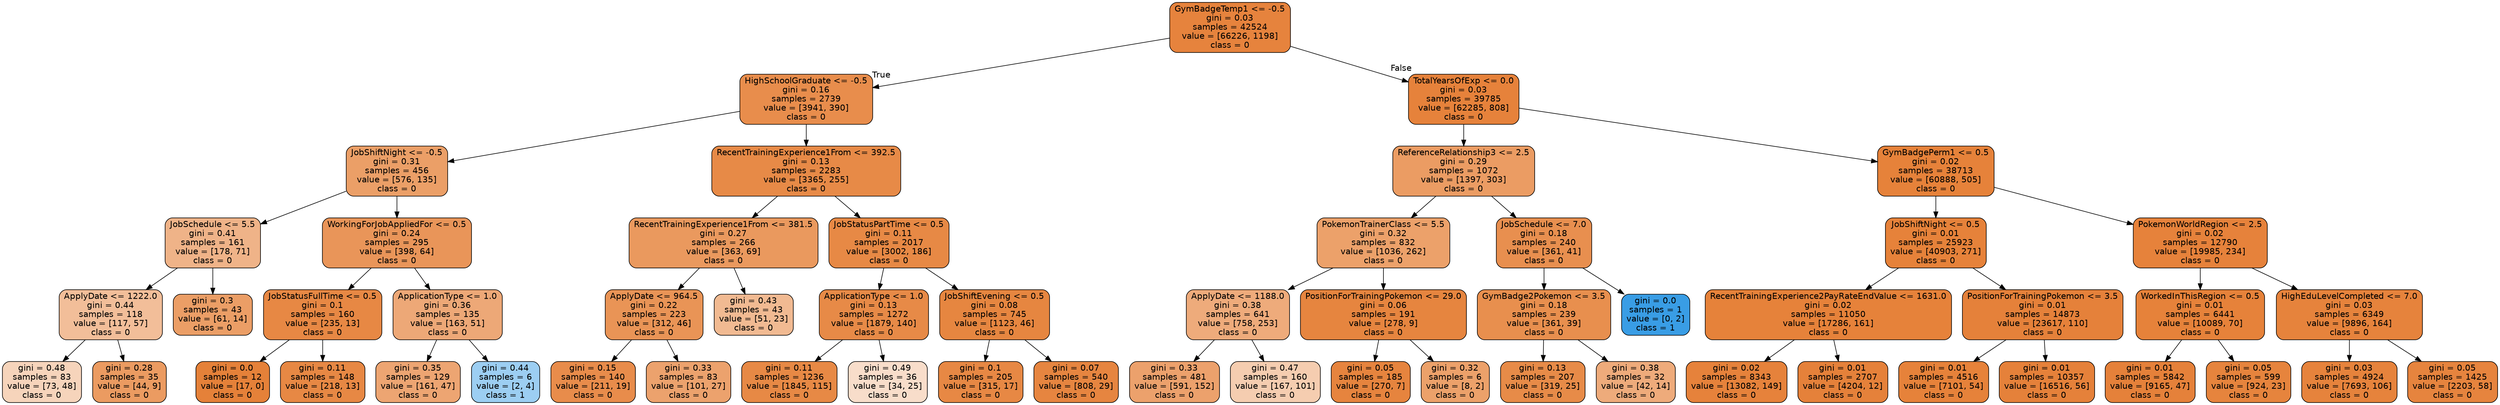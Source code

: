 digraph Tree {
node [shape=box, style="filled, rounded", color="black", fontname=helvetica] ;
edge [fontname=helvetica] ;
0 [label="GymBadgeTemp1 <= -0.5\ngini = 0.03\nsamples = 42524\nvalue = [66226, 1198]\nclass = 0", fillcolor="#e58139fa"] ;
1 [label="HighSchoolGraduate <= -0.5\ngini = 0.16\nsamples = 2739\nvalue = [3941, 390]\nclass = 0", fillcolor="#e58139e6"] ;
0 -> 1 [labeldistance=2.5, labelangle=45, headlabel="True"] ;
2 [label="JobShiftNight <= -0.5\ngini = 0.31\nsamples = 456\nvalue = [576, 135]\nclass = 0", fillcolor="#e58139c3"] ;
1 -> 2 ;
3 [label="JobSchedule <= 5.5\ngini = 0.41\nsamples = 161\nvalue = [178, 71]\nclass = 0", fillcolor="#e5813999"] ;
2 -> 3 ;
4 [label="ApplyDate <= 1222.0\ngini = 0.44\nsamples = 118\nvalue = [117, 57]\nclass = 0", fillcolor="#e5813983"] ;
3 -> 4 ;
5 [label="gini = 0.48\nsamples = 83\nvalue = [73, 48]\nclass = 0", fillcolor="#e5813957"] ;
4 -> 5 ;
6 [label="gini = 0.28\nsamples = 35\nvalue = [44, 9]\nclass = 0", fillcolor="#e58139cb"] ;
4 -> 6 ;
7 [label="gini = 0.3\nsamples = 43\nvalue = [61, 14]\nclass = 0", fillcolor="#e58139c4"] ;
3 -> 7 ;
8 [label="WorkingForJobAppliedFor <= 0.5\ngini = 0.24\nsamples = 295\nvalue = [398, 64]\nclass = 0", fillcolor="#e58139d6"] ;
2 -> 8 ;
9 [label="JobStatusFullTime <= 0.5\ngini = 0.1\nsamples = 160\nvalue = [235, 13]\nclass = 0", fillcolor="#e58139f1"] ;
8 -> 9 ;
10 [label="gini = 0.0\nsamples = 12\nvalue = [17, 0]\nclass = 0", fillcolor="#e58139ff"] ;
9 -> 10 ;
11 [label="gini = 0.11\nsamples = 148\nvalue = [218, 13]\nclass = 0", fillcolor="#e58139f0"] ;
9 -> 11 ;
12 [label="ApplicationType <= 1.0\ngini = 0.36\nsamples = 135\nvalue = [163, 51]\nclass = 0", fillcolor="#e58139af"] ;
8 -> 12 ;
13 [label="gini = 0.35\nsamples = 129\nvalue = [161, 47]\nclass = 0", fillcolor="#e58139b5"] ;
12 -> 13 ;
14 [label="gini = 0.44\nsamples = 6\nvalue = [2, 4]\nclass = 1", fillcolor="#399de57f"] ;
12 -> 14 ;
15 [label="RecentTrainingExperience1From <= 392.5\ngini = 0.13\nsamples = 2283\nvalue = [3365, 255]\nclass = 0", fillcolor="#e58139ec"] ;
1 -> 15 ;
16 [label="RecentTrainingExperience1From <= 381.5\ngini = 0.27\nsamples = 266\nvalue = [363, 69]\nclass = 0", fillcolor="#e58139cf"] ;
15 -> 16 ;
17 [label="ApplyDate <= 964.5\ngini = 0.22\nsamples = 223\nvalue = [312, 46]\nclass = 0", fillcolor="#e58139d9"] ;
16 -> 17 ;
18 [label="gini = 0.15\nsamples = 140\nvalue = [211, 19]\nclass = 0", fillcolor="#e58139e8"] ;
17 -> 18 ;
19 [label="gini = 0.33\nsamples = 83\nvalue = [101, 27]\nclass = 0", fillcolor="#e58139bb"] ;
17 -> 19 ;
20 [label="gini = 0.43\nsamples = 43\nvalue = [51, 23]\nclass = 0", fillcolor="#e581398c"] ;
16 -> 20 ;
21 [label="JobStatusPartTime <= 0.5\ngini = 0.11\nsamples = 2017\nvalue = [3002, 186]\nclass = 0", fillcolor="#e58139ef"] ;
15 -> 21 ;
22 [label="ApplicationType <= 1.0\ngini = 0.13\nsamples = 1272\nvalue = [1879, 140]\nclass = 0", fillcolor="#e58139ec"] ;
21 -> 22 ;
23 [label="gini = 0.11\nsamples = 1236\nvalue = [1845, 115]\nclass = 0", fillcolor="#e58139ef"] ;
22 -> 23 ;
24 [label="gini = 0.49\nsamples = 36\nvalue = [34, 25]\nclass = 0", fillcolor="#e5813944"] ;
22 -> 24 ;
25 [label="JobShiftEvening <= 0.5\ngini = 0.08\nsamples = 745\nvalue = [1123, 46]\nclass = 0", fillcolor="#e58139f5"] ;
21 -> 25 ;
26 [label="gini = 0.1\nsamples = 205\nvalue = [315, 17]\nclass = 0", fillcolor="#e58139f1"] ;
25 -> 26 ;
27 [label="gini = 0.07\nsamples = 540\nvalue = [808, 29]\nclass = 0", fillcolor="#e58139f6"] ;
25 -> 27 ;
28 [label="TotalYearsOfExp <= 0.0\ngini = 0.03\nsamples = 39785\nvalue = [62285, 808]\nclass = 0", fillcolor="#e58139fc"] ;
0 -> 28 [labeldistance=2.5, labelangle=-45, headlabel="False"] ;
29 [label="ReferenceRelationship3 <= 2.5\ngini = 0.29\nsamples = 1072\nvalue = [1397, 303]\nclass = 0", fillcolor="#e58139c8"] ;
28 -> 29 ;
30 [label="PokemonTrainerClass <= 5.5\ngini = 0.32\nsamples = 832\nvalue = [1036, 262]\nclass = 0", fillcolor="#e58139bf"] ;
29 -> 30 ;
31 [label="ApplyDate <= 1188.0\ngini = 0.38\nsamples = 641\nvalue = [758, 253]\nclass = 0", fillcolor="#e58139aa"] ;
30 -> 31 ;
32 [label="gini = 0.33\nsamples = 481\nvalue = [591, 152]\nclass = 0", fillcolor="#e58139bd"] ;
31 -> 32 ;
33 [label="gini = 0.47\nsamples = 160\nvalue = [167, 101]\nclass = 0", fillcolor="#e5813965"] ;
31 -> 33 ;
34 [label="PositionForTrainingPokemon <= 29.0\ngini = 0.06\nsamples = 191\nvalue = [278, 9]\nclass = 0", fillcolor="#e58139f7"] ;
30 -> 34 ;
35 [label="gini = 0.05\nsamples = 185\nvalue = [270, 7]\nclass = 0", fillcolor="#e58139f8"] ;
34 -> 35 ;
36 [label="gini = 0.32\nsamples = 6\nvalue = [8, 2]\nclass = 0", fillcolor="#e58139bf"] ;
34 -> 36 ;
37 [label="JobSchedule <= 7.0\ngini = 0.18\nsamples = 240\nvalue = [361, 41]\nclass = 0", fillcolor="#e58139e2"] ;
29 -> 37 ;
38 [label="GymBadge2Pokemon <= 3.5\ngini = 0.18\nsamples = 239\nvalue = [361, 39]\nclass = 0", fillcolor="#e58139e3"] ;
37 -> 38 ;
39 [label="gini = 0.13\nsamples = 207\nvalue = [319, 25]\nclass = 0", fillcolor="#e58139eb"] ;
38 -> 39 ;
40 [label="gini = 0.38\nsamples = 32\nvalue = [42, 14]\nclass = 0", fillcolor="#e58139aa"] ;
38 -> 40 ;
41 [label="gini = 0.0\nsamples = 1\nvalue = [0, 2]\nclass = 1", fillcolor="#399de5ff"] ;
37 -> 41 ;
42 [label="GymBadgePerm1 <= 0.5\ngini = 0.02\nsamples = 38713\nvalue = [60888, 505]\nclass = 0", fillcolor="#e58139fd"] ;
28 -> 42 ;
43 [label="JobShiftNight <= 0.5\ngini = 0.01\nsamples = 25923\nvalue = [40903, 271]\nclass = 0", fillcolor="#e58139fd"] ;
42 -> 43 ;
44 [label="RecentTrainingExperience2PayRateEndValue <= 1631.0\ngini = 0.02\nsamples = 11050\nvalue = [17286, 161]\nclass = 0", fillcolor="#e58139fd"] ;
43 -> 44 ;
45 [label="gini = 0.02\nsamples = 8343\nvalue = [13082, 149]\nclass = 0", fillcolor="#e58139fc"] ;
44 -> 45 ;
46 [label="gini = 0.01\nsamples = 2707\nvalue = [4204, 12]\nclass = 0", fillcolor="#e58139fe"] ;
44 -> 46 ;
47 [label="PositionForTrainingPokemon <= 3.5\ngini = 0.01\nsamples = 14873\nvalue = [23617, 110]\nclass = 0", fillcolor="#e58139fe"] ;
43 -> 47 ;
48 [label="gini = 0.01\nsamples = 4516\nvalue = [7101, 54]\nclass = 0", fillcolor="#e58139fd"] ;
47 -> 48 ;
49 [label="gini = 0.01\nsamples = 10357\nvalue = [16516, 56]\nclass = 0", fillcolor="#e58139fe"] ;
47 -> 49 ;
50 [label="PokemonWorldRegion <= 2.5\ngini = 0.02\nsamples = 12790\nvalue = [19985, 234]\nclass = 0", fillcolor="#e58139fc"] ;
42 -> 50 ;
51 [label="WorkedInThisRegion <= 0.5\ngini = 0.01\nsamples = 6441\nvalue = [10089, 70]\nclass = 0", fillcolor="#e58139fd"] ;
50 -> 51 ;
52 [label="gini = 0.01\nsamples = 5842\nvalue = [9165, 47]\nclass = 0", fillcolor="#e58139fe"] ;
51 -> 52 ;
53 [label="gini = 0.05\nsamples = 599\nvalue = [924, 23]\nclass = 0", fillcolor="#e58139f9"] ;
51 -> 53 ;
54 [label="HighEduLevelCompleted <= 7.0\ngini = 0.03\nsamples = 6349\nvalue = [9896, 164]\nclass = 0", fillcolor="#e58139fb"] ;
50 -> 54 ;
55 [label="gini = 0.03\nsamples = 4924\nvalue = [7693, 106]\nclass = 0", fillcolor="#e58139fb"] ;
54 -> 55 ;
56 [label="gini = 0.05\nsamples = 1425\nvalue = [2203, 58]\nclass = 0", fillcolor="#e58139f8"] ;
54 -> 56 ;
}